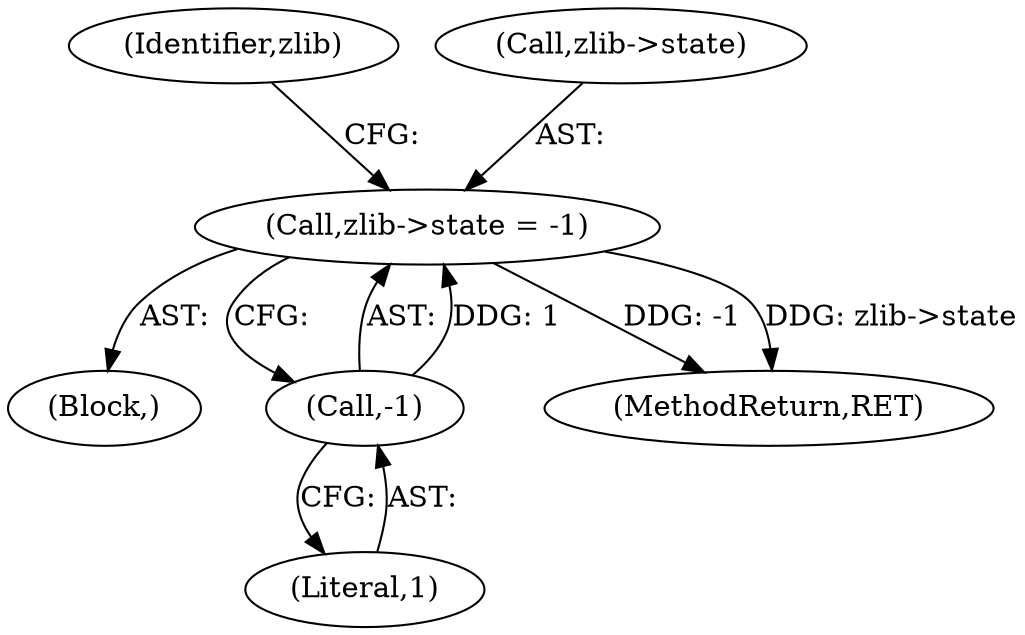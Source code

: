 digraph "0_Android_9d4853418ab2f754c2b63e091c29c5529b8b86ca_176@pointer" {
"1000183" [label="(Call,zlib->state = -1)"];
"1000187" [label="(Call,-1)"];
"1000115" [label="(Block,)"];
"1000250" [label="(MethodReturn,RET)"];
"1000191" [label="(Identifier,zlib)"];
"1000188" [label="(Literal,1)"];
"1000187" [label="(Call,-1)"];
"1000183" [label="(Call,zlib->state = -1)"];
"1000184" [label="(Call,zlib->state)"];
"1000183" -> "1000115"  [label="AST: "];
"1000183" -> "1000187"  [label="CFG: "];
"1000184" -> "1000183"  [label="AST: "];
"1000187" -> "1000183"  [label="AST: "];
"1000191" -> "1000183"  [label="CFG: "];
"1000183" -> "1000250"  [label="DDG: -1"];
"1000183" -> "1000250"  [label="DDG: zlib->state"];
"1000187" -> "1000183"  [label="DDG: 1"];
"1000187" -> "1000188"  [label="CFG: "];
"1000188" -> "1000187"  [label="AST: "];
}
